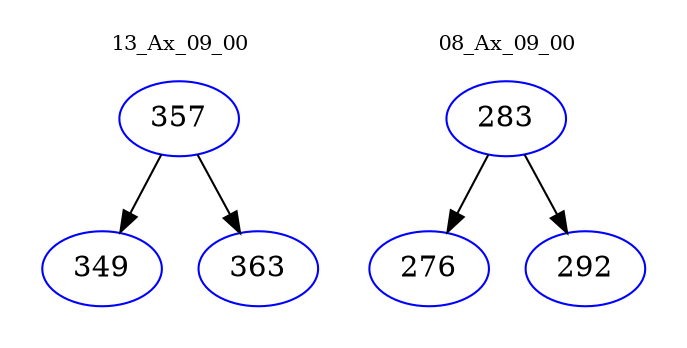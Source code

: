 digraph{
subgraph cluster_0 {
color = white
label = "13_Ax_09_00";
fontsize=10;
T0_357 [label="357", color="blue"]
T0_357 -> T0_349 [color="black"]
T0_349 [label="349", color="blue"]
T0_357 -> T0_363 [color="black"]
T0_363 [label="363", color="blue"]
}
subgraph cluster_1 {
color = white
label = "08_Ax_09_00";
fontsize=10;
T1_283 [label="283", color="blue"]
T1_283 -> T1_276 [color="black"]
T1_276 [label="276", color="blue"]
T1_283 -> T1_292 [color="black"]
T1_292 [label="292", color="blue"]
}
}
